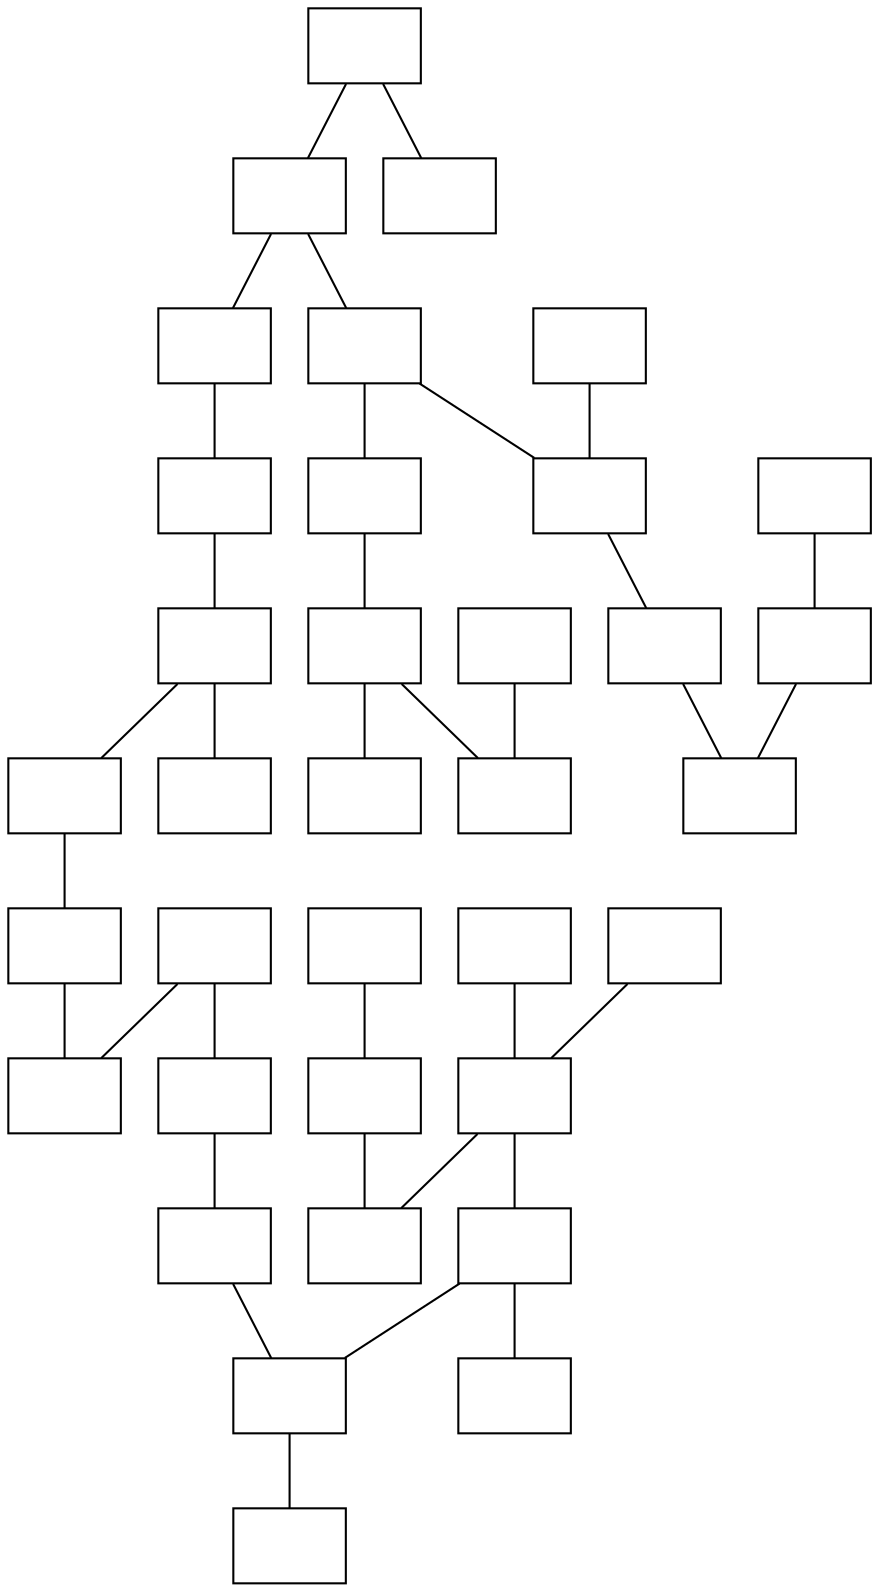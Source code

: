// GraphViz Layout
digraph "Maze[0]" {
	"C[0,0]" [label="" pos="0.000000,0.000000!" shape=box]
	"C[0,1]" [label="" pos="1.000000,0.000000!" shape=box]
	"C[0,2]" [label="" pos="2.000000,0.000000!" shape=box]
	"C[0,3]" [label="" pos="3.000000,0.000000!" shape=box]
	"C[0,4]" [label="" pos="4.000000,0.000000!" shape=box]
	"C[0,5]" [label="" pos="5.000000,0.000000!" shape=box]
	"C[0,6]" [label="" pos="6.000000,0.000000!" shape=box]
	"C[1,0]" [label="" pos="0.000000,1.000000!" shape=box]
	"C[1,1]" [label="" pos="1.000000,1.000000!" shape=box]
	"C[1,2]" [label="" pos="2.000000,1.000000!" shape=box]
	"C[1,3]" [label="" pos="3.000000,1.000000!" shape=box]
	"C[1,4]" [label="" pos="4.000000,1.000000!" shape=box]
	"C[1,5]" [label="" pos="5.000000,1.000000!" shape=box]
	"C[1,6]" [label="" pos="6.000000,1.000000!" shape=box]
	"C[2,0]" [label="" pos="0.000000,2.000000!" shape=box]
	"C[2,1]" [label="" pos="1.000000,2.000000!" shape=box]
	"C[2,2]" [label="" pos="2.000000,2.000000!" shape=box]
	"C[2,3]" [label="" pos="3.000000,2.000000!" shape=box]
	"C[2,4]" [label="" pos="4.000000,2.000000!" shape=box]
	"C[2,5]" [label="" pos="5.000000,2.000000!" shape=box]
	"C[2,6]" [label="" pos="6.000000,2.000000!" shape=box]
	"C[3,0]" [label="" pos="0.000000,3.000000!" shape=box]
	"C[3,1]" [label="" pos="1.000000,3.000000!" shape=box]
	"C[3,2]" [label="" pos="2.000000,3.000000!" shape=box]
	"C[3,3]" [label="" pos="3.000000,3.000000!" shape=box]
	"C[3,4]" [label="" pos="4.000000,3.000000!" shape=box]
	"C[3,5]" [label="" pos="5.000000,3.000000!" shape=box]
	"C[3,6]" [label="" pos="6.000000,3.000000!" shape=box]
	"C[4,0]" [label="" pos="0.000000,4.000000!" shape=box]
	"C[4,1]" [label="" pos="1.000000,4.000000!" shape=box]
	"C[4,2]" [label="" pos="2.000000,4.000000!" shape=box]
	"C[4,3]" [label="" pos="3.000000,4.000000!" shape=box]
	"C[4,4]" [label="" pos="4.000000,4.000000!" shape=box]
	"C[4,5]" [label="" pos="5.000000,4.000000!" shape=box]
	"C[4,6]" [label="" pos="6.000000,4.000000!" shape=box]
		"C[0,0]" -> "C[1,0]" [arrowhead=none]
		"C[0,0]" -> "C[0,1]" [arrowhead=none]
		"C[0,1]" -> "C[1,1]" [arrowhead=none]
		"C[0,1]" -> "C[0,2]" [arrowhead=none]
		"C[0,2]" -> "C[0,3]" [arrowhead=none]
		"C[0,3]" -> "C[0,4]" [arrowhead=none]
		"C[0,4]" -> "C[1,4]" [arrowhead=none]
		"C[0,4]" -> "C[0,5]" [arrowhead=none]
		"C[0,5]" -> "C[0,6]" [arrowhead=none]
		"C[0,6]" -> "C[1,6]" [arrowhead=none]
		"C[1,1]" -> "C[1,2]" [arrowhead=none]
		"C[1,1]" -> "C[2,1]" [arrowhead=none]
		"C[1,2]" -> "C[2,2]" [arrowhead=none]
		"C[1,3]" -> "C[2,3]" [arrowhead=none]
		"C[1,5]" -> "C[1,6]" [arrowhead=none]
		"C[1,5]" -> "C[2,5]" [arrowhead=none]
		"C[2,0]" -> "C[2,1]" [arrowhead=none]
		"C[2,1]" -> "C[3,1]" [arrowhead=none]
		"C[2,2]" -> "C[2,3]" [arrowhead=none]
		"C[2,2]" -> "C[3,2]" [arrowhead=none]
		"C[2,4]" -> "C[3,4]" [arrowhead=none]
		"C[2,5]" -> "C[2,6]" [arrowhead=none]
		"C[2,6]" -> "C[3,6]" [arrowhead=none]
		"C[3,0]" -> "C[4,0]" [arrowhead=none]
		"C[3,1]" -> "C[4,1]" [arrowhead=none]
		"C[3,3]" -> "C[3,4]" [arrowhead=none]
		"C[3,4]" -> "C[3,5]" [arrowhead=none]
		"C[3,4]" -> "C[4,4]" [arrowhead=none]
		"C[3,5]" -> "C[3,6]" [arrowhead=none]
		"C[3,5]" -> "C[4,5]" [arrowhead=none]
		"C[3,6]" -> "C[4,6]" [arrowhead=none]
		"C[4,0]" -> "C[4,1]" [arrowhead=none]
		"C[4,2]" -> "C[4,3]" [arrowhead=none]
		"C[4,3]" -> "C[4,4]" [arrowhead=none]
}
